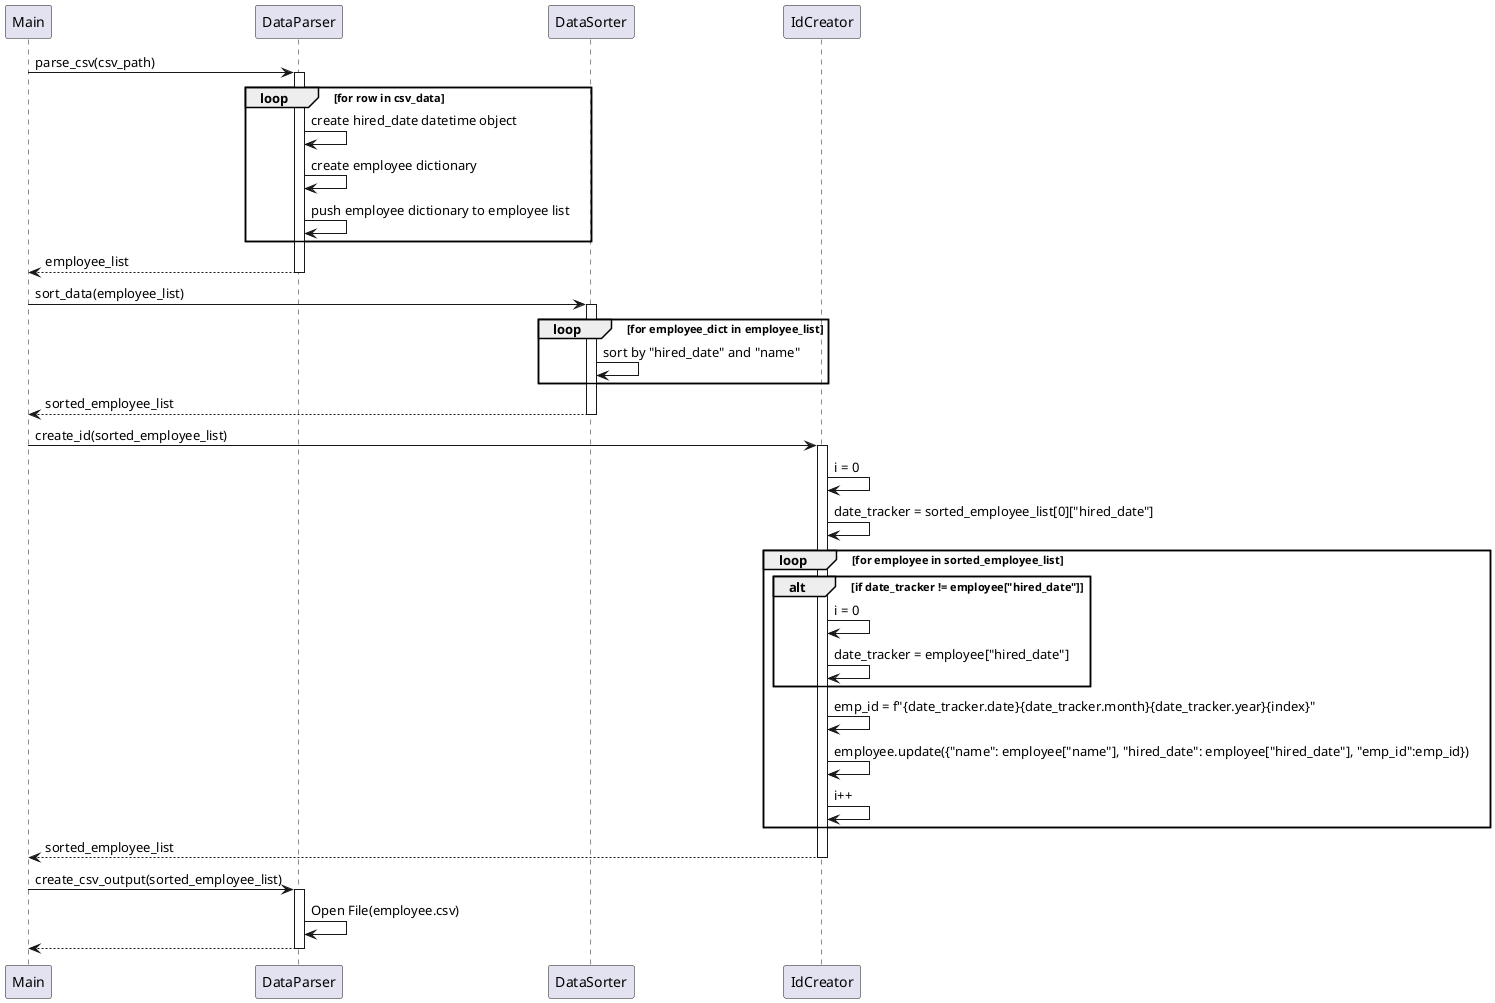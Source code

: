 @startuml
Main -> DataParser: parse_csv(csv_path)
activate DataParser
loop for row in csv_data
    DataParser -> DataParser: create hired_date datetime object
    DataParser -> DataParser: create employee dictionary
    DataParser -> DataParser: push employee dictionary to employee list
end loop
DataParser -->Main : employee_list
deactivate DataParser
Main -> DataSorter: sort_data(employee_list)

activate DataSorter


loop for employee_dict in employee_list
    DataSorter -> DataSorter: sort by "hired_date" and "name"
end loop
DataSorter --> Main: sorted_employee_list
deactivate DataSorter

Main -> IdCreator: create_id(sorted_employee_list)
activate IdCreator
IdCreator -> IdCreator: i = 0
IdCreator -> IdCreator: date_tracker = sorted_employee_list[0]["hired_date"]
loop for employee in sorted_employee_list
    alt if date_tracker != employee["hired_date"]
        IdCreator -> IdCreator: i = 0
        IdCreator -> IdCreator: date_tracker = employee["hired_date"]
    end alt
    IdCreator -> IdCreator: emp_id = f"{date_tracker.date}{date_tracker.month}{date_tracker.year}{index}"
    IdCreator -> IdCreator: employee.update({"name": employee["name"], "hired_date": employee["hired_date"], "emp_id":emp_id})
    IdCreator -> IdCreator: i++
end loop
IdCreator --> Main: sorted_employee_list
deactivate IdCreator
Main -> DataParser: create_csv_output(sorted_employee_list)
activate DataParser
DataParser -> DataParser: Open File(employee.csv)
DataParser --> Main
deactivate DataParser

@enduml